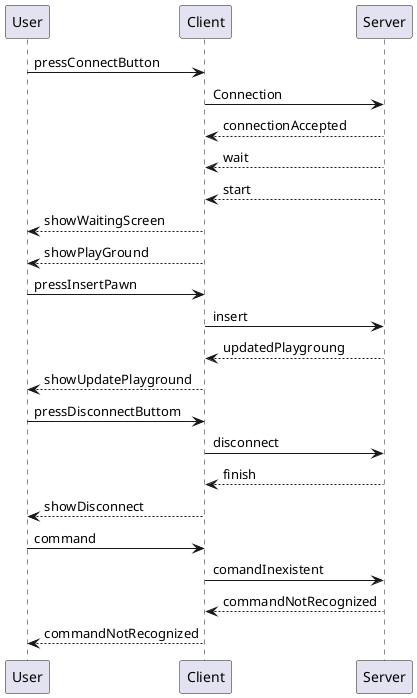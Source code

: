 @startuml Sequence Diagram
    User->Client : pressConnectButton
    Client->Server : Connection
    Server-->Client : connectionAccepted
    Server-->Client : wait
    Server-->Client : start
    Client-->User : showWaitingScreen
    Client-->User : showPlayGround

    User->Client : pressInsertPawn
    Client->Server : insert
    Server-->Client : updatedPlaygroung
    Client-->User : showUpdatePlayground

    User->Client : pressDisconnectButtom
    Client->Server : disconnect
    Server-->Client : finish
    Client-->User : showDisconnect

    User->Client : command
    Client->Server : comandInexistent
    Server-->Client : commandNotRecognized
    Client-->User : commandNotRecognized
@enduml